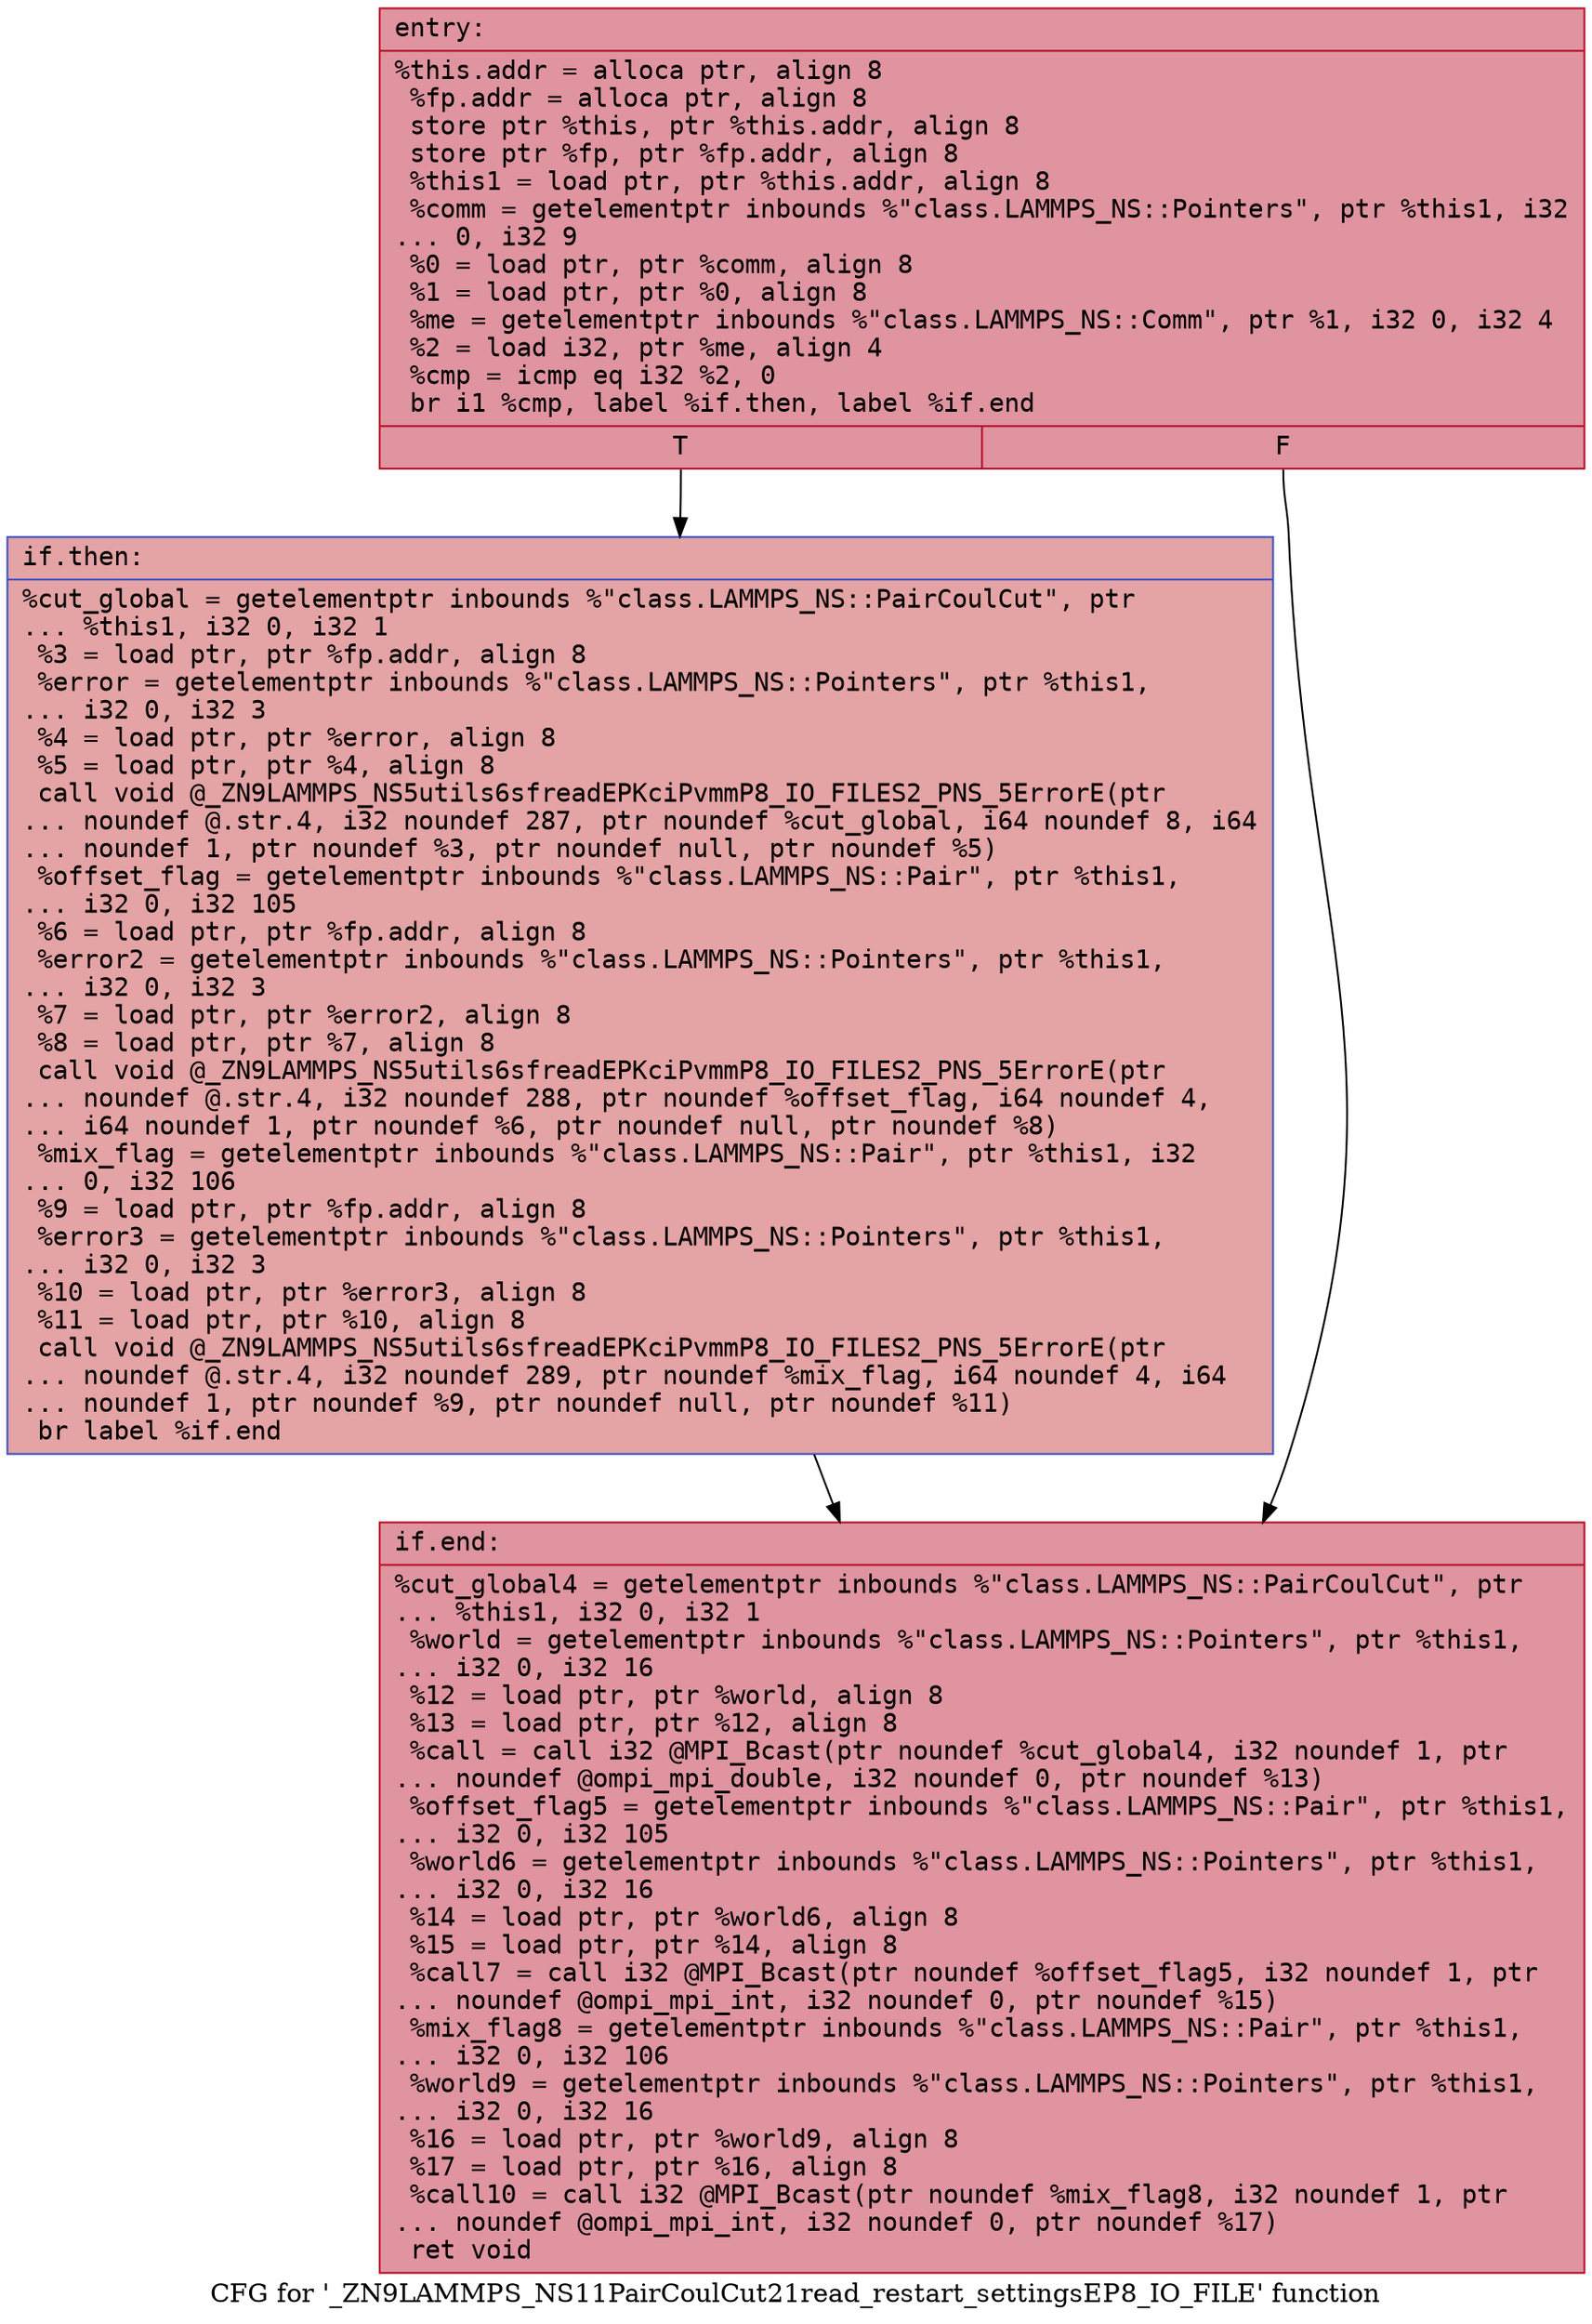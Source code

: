 digraph "CFG for '_ZN9LAMMPS_NS11PairCoulCut21read_restart_settingsEP8_IO_FILE' function" {
	label="CFG for '_ZN9LAMMPS_NS11PairCoulCut21read_restart_settingsEP8_IO_FILE' function";

	Node0x56011ebf5b20 [shape=record,color="#b70d28ff", style=filled, fillcolor="#b70d2870" fontname="Courier",label="{entry:\l|  %this.addr = alloca ptr, align 8\l  %fp.addr = alloca ptr, align 8\l  store ptr %this, ptr %this.addr, align 8\l  store ptr %fp, ptr %fp.addr, align 8\l  %this1 = load ptr, ptr %this.addr, align 8\l  %comm = getelementptr inbounds %\"class.LAMMPS_NS::Pointers\", ptr %this1, i32\l... 0, i32 9\l  %0 = load ptr, ptr %comm, align 8\l  %1 = load ptr, ptr %0, align 8\l  %me = getelementptr inbounds %\"class.LAMMPS_NS::Comm\", ptr %1, i32 0, i32 4\l  %2 = load i32, ptr %me, align 4\l  %cmp = icmp eq i32 %2, 0\l  br i1 %cmp, label %if.then, label %if.end\l|{<s0>T|<s1>F}}"];
	Node0x56011ebf5b20:s0 -> Node0x56011ebf63a0[tooltip="entry -> if.then\nProbability 37.50%" ];
	Node0x56011ebf5b20:s1 -> Node0x56011ebf6410[tooltip="entry -> if.end\nProbability 62.50%" ];
	Node0x56011ebf63a0 [shape=record,color="#3d50c3ff", style=filled, fillcolor="#c32e3170" fontname="Courier",label="{if.then:\l|  %cut_global = getelementptr inbounds %\"class.LAMMPS_NS::PairCoulCut\", ptr\l... %this1, i32 0, i32 1\l  %3 = load ptr, ptr %fp.addr, align 8\l  %error = getelementptr inbounds %\"class.LAMMPS_NS::Pointers\", ptr %this1,\l... i32 0, i32 3\l  %4 = load ptr, ptr %error, align 8\l  %5 = load ptr, ptr %4, align 8\l  call void @_ZN9LAMMPS_NS5utils6sfreadEPKciPvmmP8_IO_FILES2_PNS_5ErrorE(ptr\l... noundef @.str.4, i32 noundef 287, ptr noundef %cut_global, i64 noundef 8, i64\l... noundef 1, ptr noundef %3, ptr noundef null, ptr noundef %5)\l  %offset_flag = getelementptr inbounds %\"class.LAMMPS_NS::Pair\", ptr %this1,\l... i32 0, i32 105\l  %6 = load ptr, ptr %fp.addr, align 8\l  %error2 = getelementptr inbounds %\"class.LAMMPS_NS::Pointers\", ptr %this1,\l... i32 0, i32 3\l  %7 = load ptr, ptr %error2, align 8\l  %8 = load ptr, ptr %7, align 8\l  call void @_ZN9LAMMPS_NS5utils6sfreadEPKciPvmmP8_IO_FILES2_PNS_5ErrorE(ptr\l... noundef @.str.4, i32 noundef 288, ptr noundef %offset_flag, i64 noundef 4,\l... i64 noundef 1, ptr noundef %6, ptr noundef null, ptr noundef %8)\l  %mix_flag = getelementptr inbounds %\"class.LAMMPS_NS::Pair\", ptr %this1, i32\l... 0, i32 106\l  %9 = load ptr, ptr %fp.addr, align 8\l  %error3 = getelementptr inbounds %\"class.LAMMPS_NS::Pointers\", ptr %this1,\l... i32 0, i32 3\l  %10 = load ptr, ptr %error3, align 8\l  %11 = load ptr, ptr %10, align 8\l  call void @_ZN9LAMMPS_NS5utils6sfreadEPKciPvmmP8_IO_FILES2_PNS_5ErrorE(ptr\l... noundef @.str.4, i32 noundef 289, ptr noundef %mix_flag, i64 noundef 4, i64\l... noundef 1, ptr noundef %9, ptr noundef null, ptr noundef %11)\l  br label %if.end\l}"];
	Node0x56011ebf63a0 -> Node0x56011ebf6410[tooltip="if.then -> if.end\nProbability 100.00%" ];
	Node0x56011ebf6410 [shape=record,color="#b70d28ff", style=filled, fillcolor="#b70d2870" fontname="Courier",label="{if.end:\l|  %cut_global4 = getelementptr inbounds %\"class.LAMMPS_NS::PairCoulCut\", ptr\l... %this1, i32 0, i32 1\l  %world = getelementptr inbounds %\"class.LAMMPS_NS::Pointers\", ptr %this1,\l... i32 0, i32 16\l  %12 = load ptr, ptr %world, align 8\l  %13 = load ptr, ptr %12, align 8\l  %call = call i32 @MPI_Bcast(ptr noundef %cut_global4, i32 noundef 1, ptr\l... noundef @ompi_mpi_double, i32 noundef 0, ptr noundef %13)\l  %offset_flag5 = getelementptr inbounds %\"class.LAMMPS_NS::Pair\", ptr %this1,\l... i32 0, i32 105\l  %world6 = getelementptr inbounds %\"class.LAMMPS_NS::Pointers\", ptr %this1,\l... i32 0, i32 16\l  %14 = load ptr, ptr %world6, align 8\l  %15 = load ptr, ptr %14, align 8\l  %call7 = call i32 @MPI_Bcast(ptr noundef %offset_flag5, i32 noundef 1, ptr\l... noundef @ompi_mpi_int, i32 noundef 0, ptr noundef %15)\l  %mix_flag8 = getelementptr inbounds %\"class.LAMMPS_NS::Pair\", ptr %this1,\l... i32 0, i32 106\l  %world9 = getelementptr inbounds %\"class.LAMMPS_NS::Pointers\", ptr %this1,\l... i32 0, i32 16\l  %16 = load ptr, ptr %world9, align 8\l  %17 = load ptr, ptr %16, align 8\l  %call10 = call i32 @MPI_Bcast(ptr noundef %mix_flag8, i32 noundef 1, ptr\l... noundef @ompi_mpi_int, i32 noundef 0, ptr noundef %17)\l  ret void\l}"];
}
